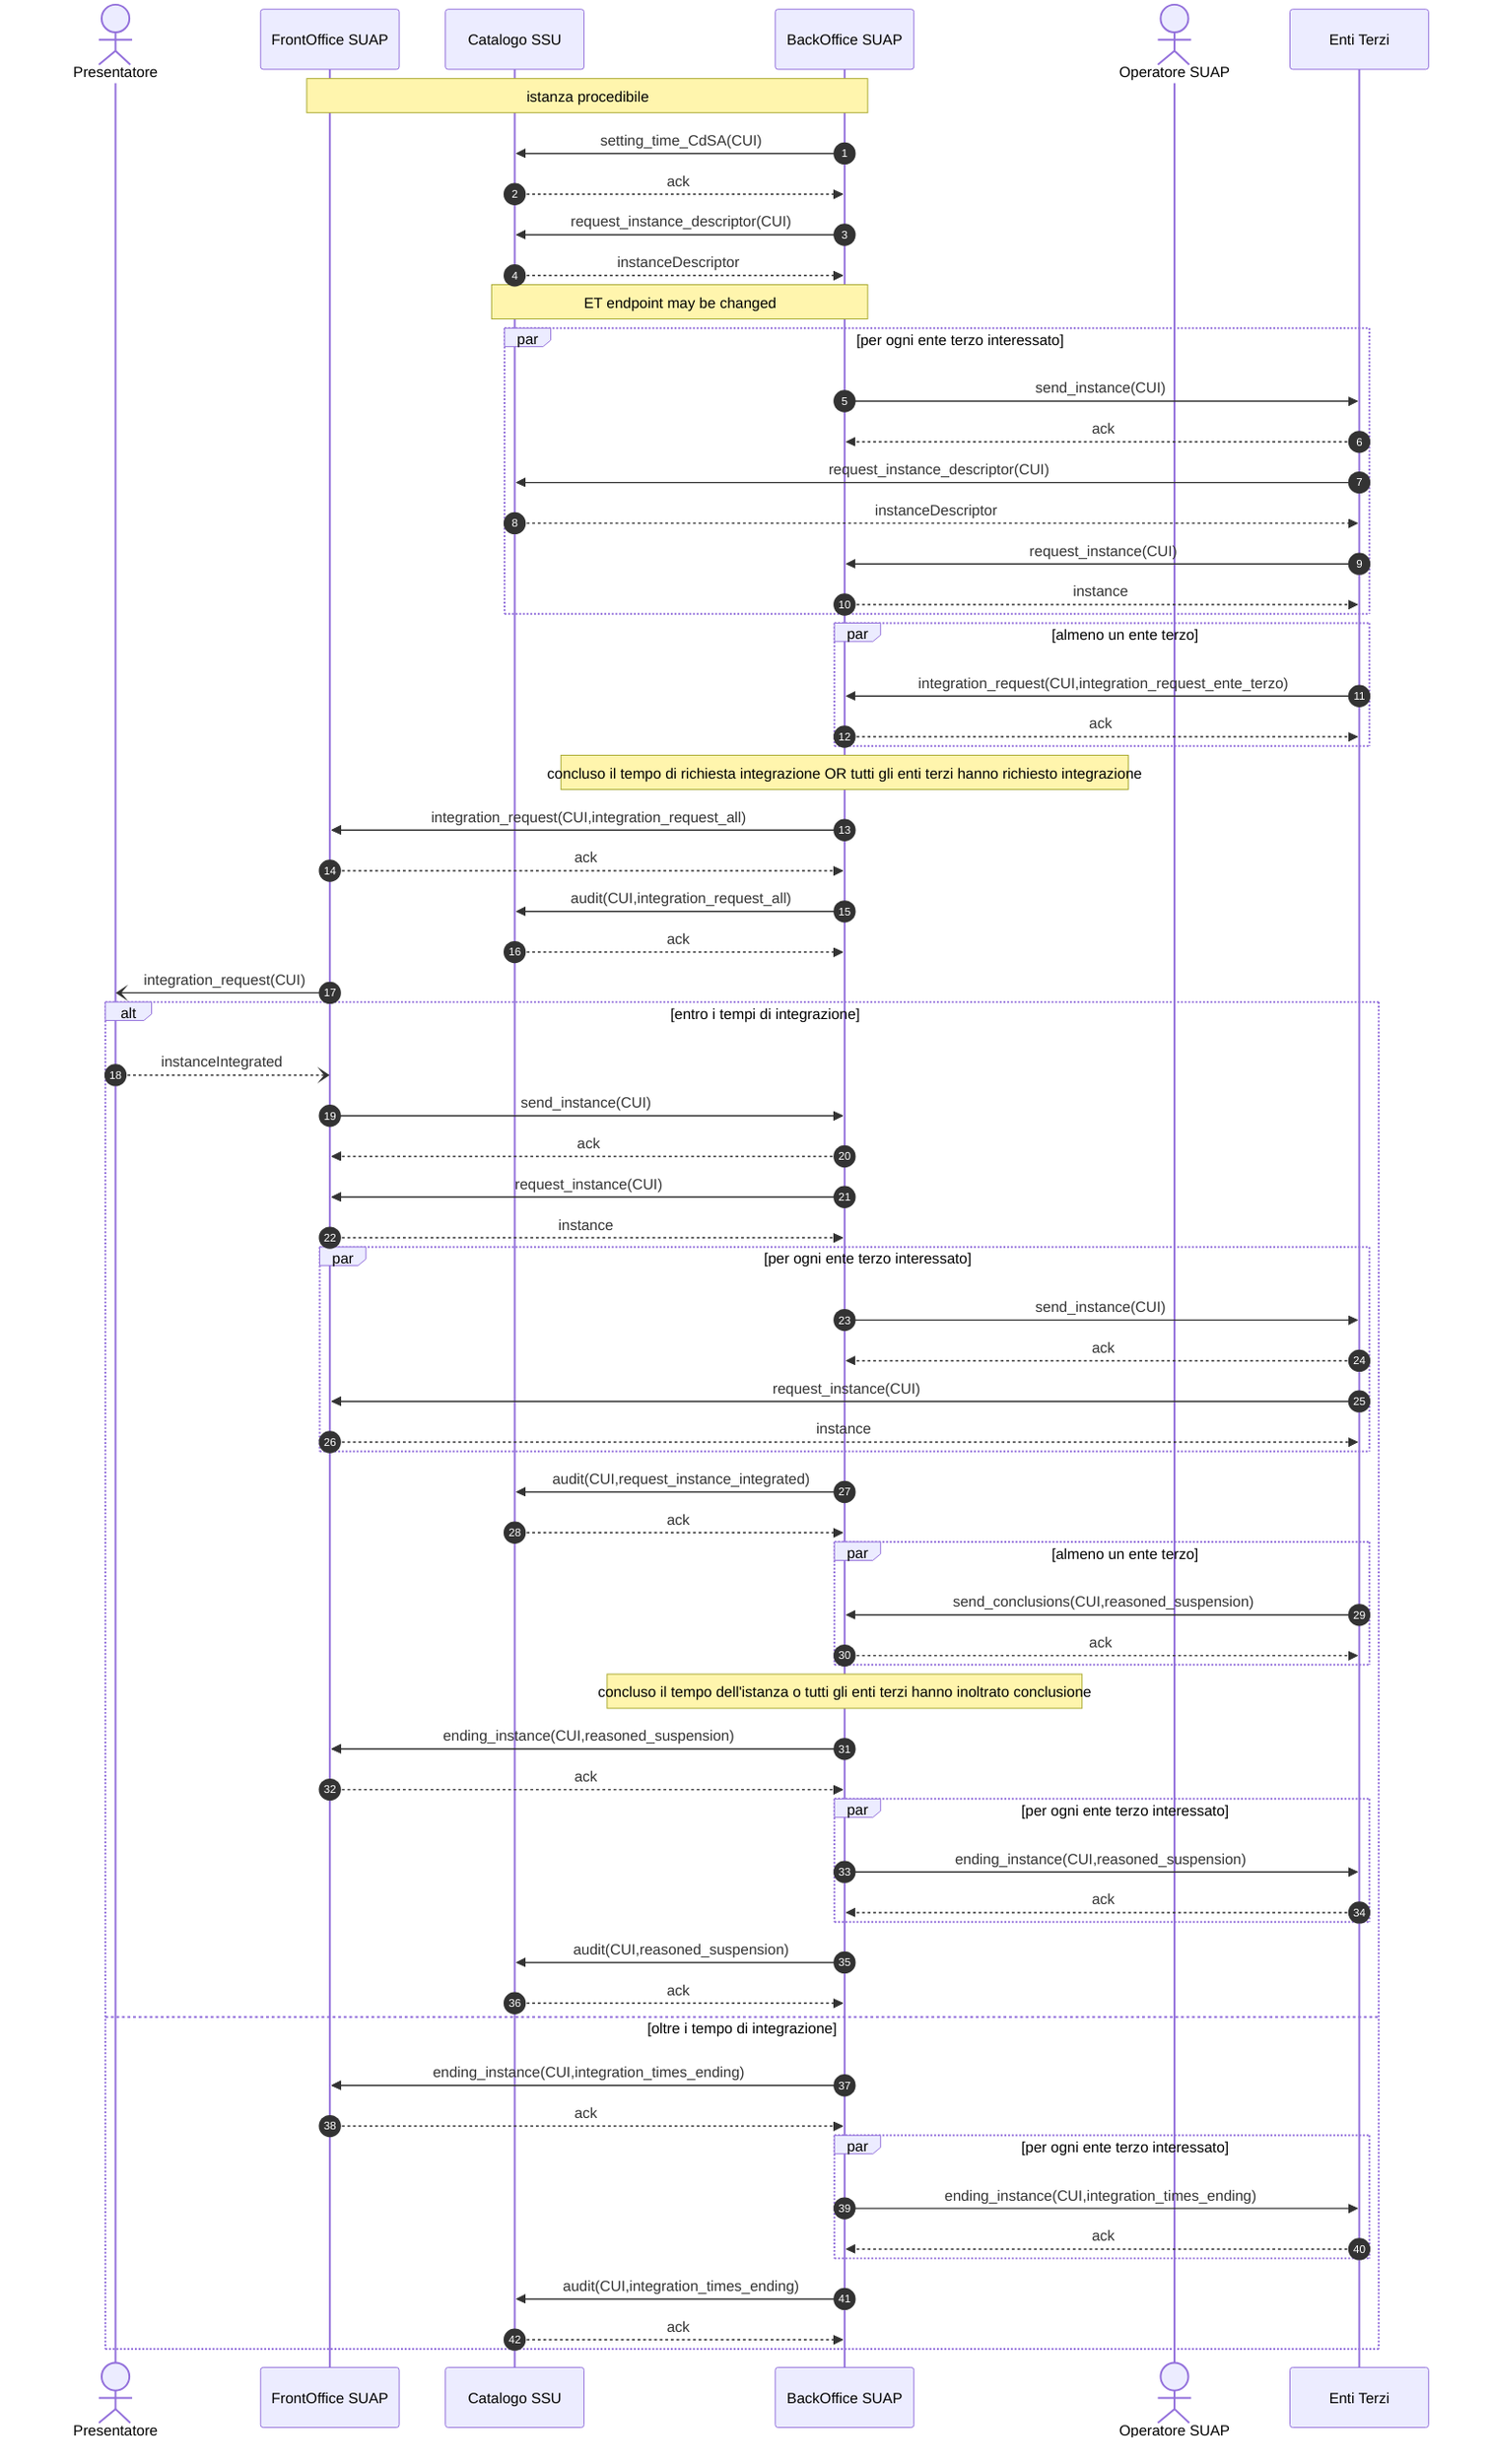 sequenceDiagram
    autonumber

    actor P as Presentatore    
    participant F as FrontOffice SUAP
    participant C as Catalogo SSU    
    participant B as BackOffice SUAP    
    actor O as Operatore SUAP    
    participant E as Enti Terzi    
 
    Note over F,B: istanza procedibile
    
	B ->> C: setting_time_CdSA(CUI)
    C -->> B: ack

    B ->> C: request_instance_descriptor(CUI)
    C -->> B: instanceDescriptor
    Note over C,B: ET endpoint may be changed
    
    par per ogni ente terzo interessato        
        B ->> E: send_instance(CUI)
        E -->> B: ack
        E ->> C: request_instance_descriptor(CUI)
        C -->> E: instanceDescriptor
        E ->> B: request_instance(CUI)
        B -->> E: instance
    end
    
        
    par almeno un ente terzo
        E ->> B: integration_request(CUI,integration_request_ente_terzo)
        B -->> E: ack            
    end

    Note over B: concluso il tempo di richiesta integrazione OR tutti gli enti terzi hanno richiesto integrazione
    B ->> F: integration_request(CUI,integration_request_all)
    F -->> B: ack
    B ->> C: audit(CUI,integration_request_all)
    C -->> B: ack
    F -) P: integration_request(CUI)


    alt entro i tempi di integrazione
        P --) F: instanceIntegrated
        F ->> B: send_instance(CUI)
        B -->> F: ack
        B ->> F: request_instance(CUI)
        F -->> B: instance
        par per ogni ente terzo interessato                
            B ->> E: send_instance(CUI)
            E -->> B: ack
            E ->> F: request_instance(CUI)
            F -->> E: instance
        end
        B ->> C: audit(CUI,request_instance_integrated)
        C -->> B: ack 

        par almeno un ente terzo
            E ->> B: send_conclusions(CUI,reasoned_suspension)
            B -->> E: ack            
        end

        Note over B: concluso il tempo dell'istanza o tutti gli enti terzi hanno inoltrato conclusione
        B ->> F: ending_instance(CUI,reasoned_suspension)
        F -->> B: ack            
        par per ogni ente terzo interessato
            B ->> E: ending_instance(CUI,reasoned_suspension)
            E -->> B: ack
        end
        B ->> C: audit(CUI,reasoned_suspension)
        C -->> B: ack
    else oltre i tempo di integrazione
        B ->> F: ending_instance(CUI,integration_times_ending)
        F -->> B: ack
        par per ogni ente terzo interessato
            B ->> E: ending_instance(CUI,integration_times_ending)
            E -->> B: ack
        end
        B ->> C: audit(CUI,integration_times_ending)
        C -->> B: ack
    end